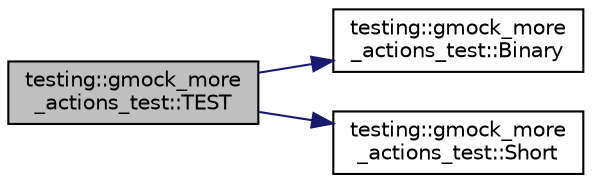 digraph "testing::gmock_more_actions_test::TEST"
{
 // LATEX_PDF_SIZE
  bgcolor="transparent";
  edge [fontname="Helvetica",fontsize="10",labelfontname="Helvetica",labelfontsize="10"];
  node [fontname="Helvetica",fontsize="10",shape=record];
  rankdir="LR";
  Node1 [label="testing::gmock_more\l_actions_test::TEST",height=0.2,width=0.4,color="black", fillcolor="grey75", style="filled", fontcolor="black",tooltip=" "];
  Node1 -> Node2 [color="midnightblue",fontsize="10",style="solid",fontname="Helvetica"];
  Node2 [label="testing::gmock_more\l_actions_test::Binary",height=0.2,width=0.4,color="black",URL="$namespacetesting_1_1gmock__more__actions__test.html#a853c9f048674a60798b930750b74a1df",tooltip=" "];
  Node1 -> Node3 [color="midnightblue",fontsize="10",style="solid",fontname="Helvetica"];
  Node3 [label="testing::gmock_more\l_actions_test::Short",height=0.2,width=0.4,color="black",URL="$namespacetesting_1_1gmock__more__actions__test.html#a00503d3168f1123e314c0d42b7e10b88",tooltip=" "];
}
